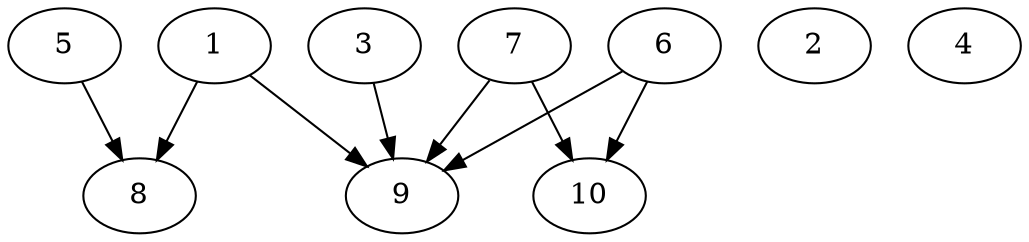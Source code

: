 // DAG automatically generated by daggen at Thu Oct  3 13:58:04 2019
// ./daggen --dot -n 10 --ccr 0.3 --fat 0.9 --regular 0.9 --density 0.6 --mindata 5242880 --maxdata 52428800 
digraph G {
  1 [size="168645973", alpha="0.18", expect_size="50593792"] 
  1 -> 8 [size ="50593792"]
  1 -> 9 [size ="50593792"]
  2 [size="62163627", alpha="0.19", expect_size="18649088"] 
  3 [size="53364053", alpha="0.04", expect_size="16009216"] 
  3 -> 9 [size ="16009216"]
  4 [size="153763840", alpha="0.07", expect_size="46129152"] 
  5 [size="54623573", alpha="0.04", expect_size="16387072"] 
  5 -> 8 [size ="16387072"]
  6 [size="93385387", alpha="0.10", expect_size="28015616"] 
  6 -> 9 [size ="28015616"]
  6 -> 10 [size ="28015616"]
  7 [size="75410773", alpha="0.03", expect_size="22623232"] 
  7 -> 9 [size ="22623232"]
  7 -> 10 [size ="22623232"]
  8 [size="75427840", alpha="0.03", expect_size="22628352"] 
  9 [size="124412587", alpha="0.20", expect_size="37323776"] 
  10 [size="144356693", alpha="0.12", expect_size="43307008"] 
}
